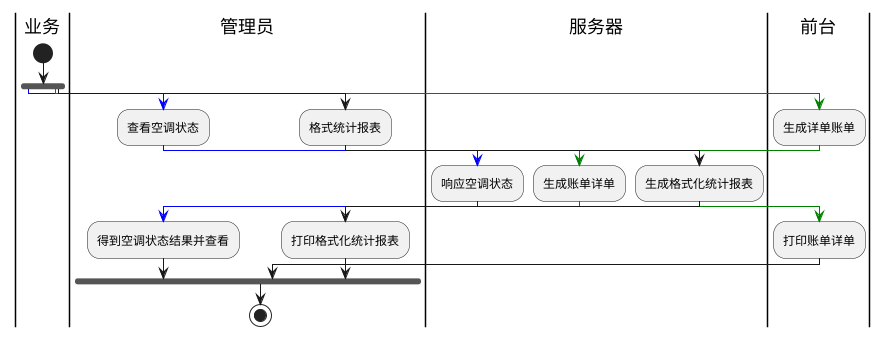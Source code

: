 @startuml

|业务|
start
fork
  |管理员|
  -[#blue]->
  :查看空调状态;
  |服务器|
  -[#blue]->
  :响应空调状态;
  -[#blue]->
  |管理员|
  :得到空调状态结果并查看;
fork again
  |前台|
  -[#green]->
  :生成详单账单;
  |服务器|
  -[#green]->
  :生成账单详单;
  |前台|
  -[#green]->
  :打印账单详单;
fork again
  |管理员|
  :格式统计报表;
  |服务器|
  :生成格式化统计报表;
  |管理员|
  :打印格式化统计报表;
end fork
stop
@enduml